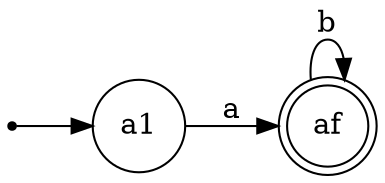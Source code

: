 digraph {
	graph [ "rankdir"="LR" ];
	"ai" ["shape"="point"];
	"af" ["shape"="doublecircle"];
	"a1" ["shape"="circle"];
	"ai" -> "a1" ;
	"a1" -> "af" ["label"="a"];
	"af" -> "af" ["label"="b"];
}
